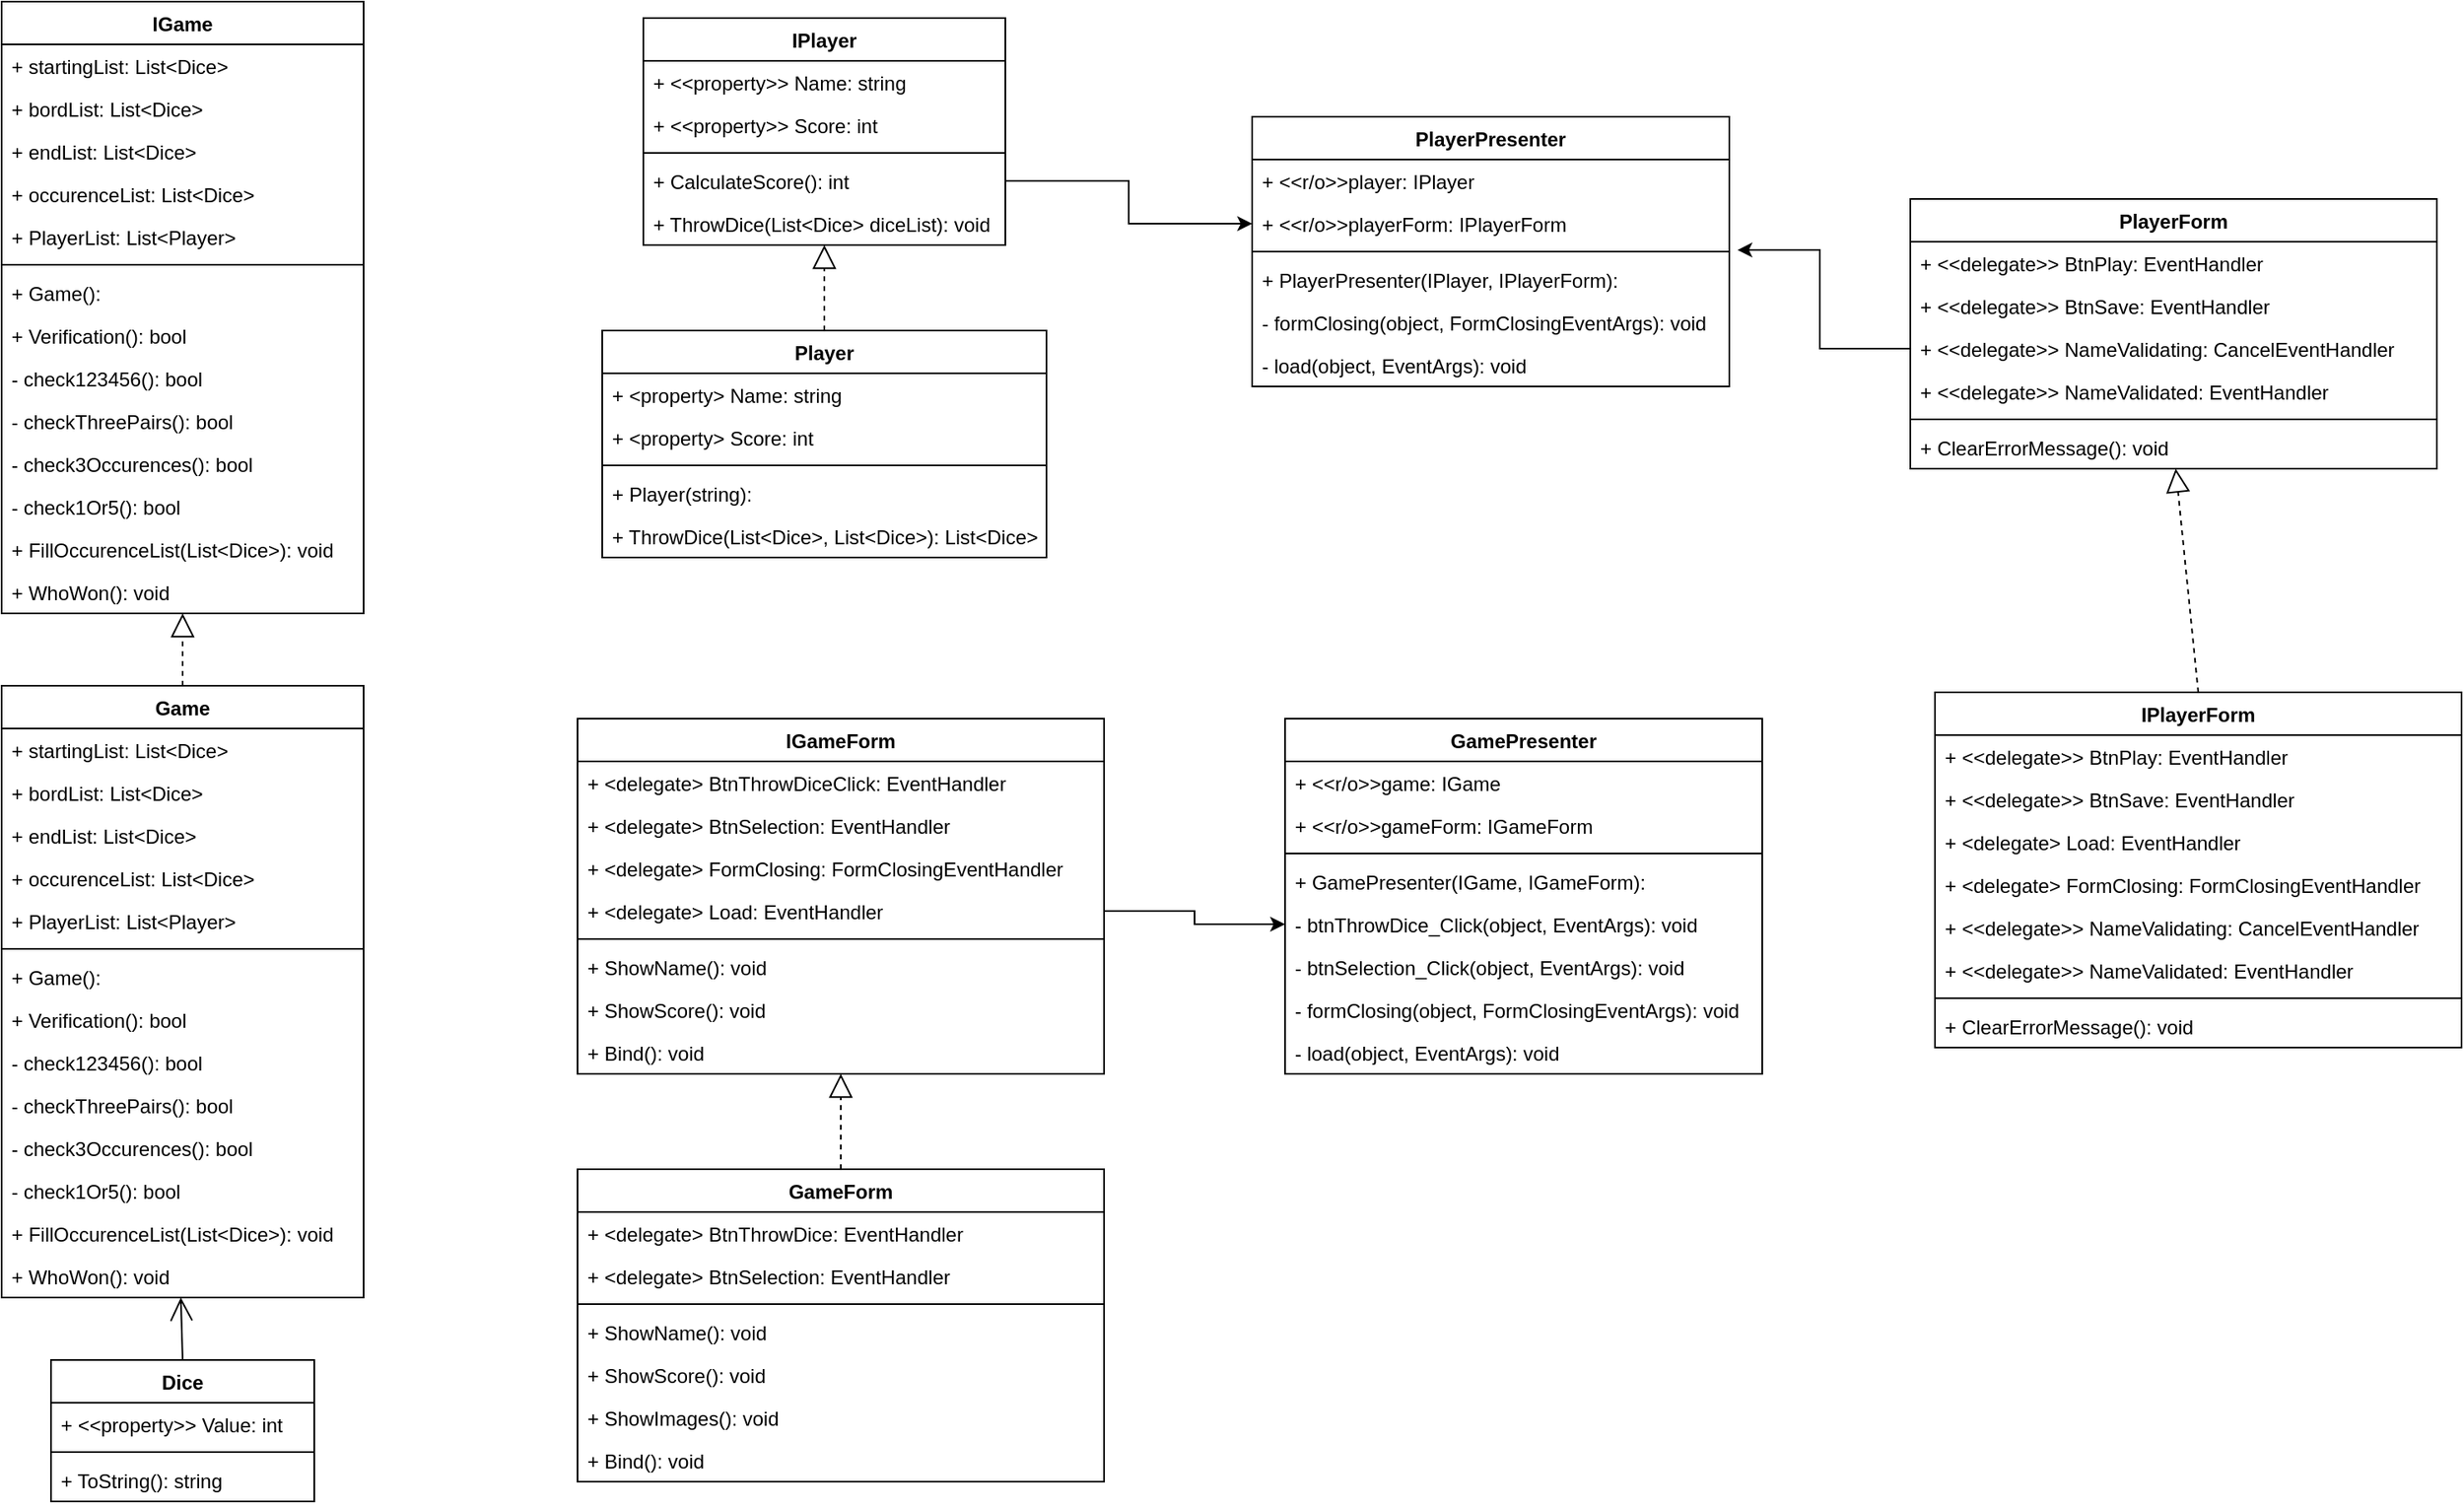 <mxfile version="13.8.8" type="github">
  <diagram id="qQfjfm-oHS9DH0eHqmXs" name="Page-1">
    <mxGraphModel dx="1704" dy="683" grid="1" gridSize="10" guides="1" tooltips="1" connect="1" arrows="1" fold="1" page="1" pageScale="1" pageWidth="850" pageHeight="1100" math="0" shadow="0">
      <root>
        <mxCell id="0" />
        <mxCell id="1" parent="0" />
        <mxCell id="DK98vXySTi38gPI4KngA-1" value="Player" style="swimlane;fontStyle=1;align=center;verticalAlign=top;childLayout=stackLayout;horizontal=1;startSize=26;horizontalStack=0;resizeParent=1;resizeParentMax=0;resizeLast=0;collapsible=1;marginBottom=0;" parent="1" vertex="1">
          <mxGeometry x="-385" y="270" width="270" height="138" as="geometry" />
        </mxCell>
        <mxCell id="MCRDOAd1EBx_gKs5K0gs-5" value="+ &lt;property&gt; Name: string" style="text;strokeColor=none;fillColor=none;align=left;verticalAlign=top;spacingLeft=4;spacingRight=4;overflow=hidden;rotatable=0;points=[[0,0.5],[1,0.5]];portConstraint=eastwest;" parent="DK98vXySTi38gPI4KngA-1" vertex="1">
          <mxGeometry y="26" width="270" height="26" as="geometry" />
        </mxCell>
        <mxCell id="MCRDOAd1EBx_gKs5K0gs-8" value="+ &lt;property&gt; Score: int" style="text;strokeColor=none;fillColor=none;align=left;verticalAlign=top;spacingLeft=4;spacingRight=4;overflow=hidden;rotatable=0;points=[[0,0.5],[1,0.5]];portConstraint=eastwest;" parent="DK98vXySTi38gPI4KngA-1" vertex="1">
          <mxGeometry y="52" width="270" height="26" as="geometry" />
        </mxCell>
        <mxCell id="DK98vXySTi38gPI4KngA-3" value="" style="line;strokeWidth=1;fillColor=none;align=left;verticalAlign=middle;spacingTop=-1;spacingLeft=3;spacingRight=3;rotatable=0;labelPosition=right;points=[];portConstraint=eastwest;" parent="DK98vXySTi38gPI4KngA-1" vertex="1">
          <mxGeometry y="78" width="270" height="8" as="geometry" />
        </mxCell>
        <mxCell id="9WDeXMwAegVQmqadnwLU-5" value="+ Player(string): " style="text;strokeColor=none;fillColor=none;align=left;verticalAlign=top;spacingLeft=4;spacingRight=4;overflow=hidden;rotatable=0;points=[[0,0.5],[1,0.5]];portConstraint=eastwest;" parent="DK98vXySTi38gPI4KngA-1" vertex="1">
          <mxGeometry y="86" width="270" height="26" as="geometry" />
        </mxCell>
        <mxCell id="DK98vXySTi38gPI4KngA-4" value="+ ThrowDice(List&lt;Dice&gt;, List&lt;Dice&gt;): List&lt;Dice&gt;" style="text;strokeColor=none;fillColor=none;align=left;verticalAlign=top;spacingLeft=4;spacingRight=4;overflow=hidden;rotatable=0;points=[[0,0.5],[1,0.5]];portConstraint=eastwest;" parent="DK98vXySTi38gPI4KngA-1" vertex="1">
          <mxGeometry y="112" width="270" height="26" as="geometry" />
        </mxCell>
        <mxCell id="DK98vXySTi38gPI4KngA-5" value="IPlayerForm" style="swimlane;fontStyle=1;align=center;verticalAlign=top;childLayout=stackLayout;horizontal=1;startSize=26;horizontalStack=0;resizeParent=1;resizeParentMax=0;resizeLast=0;collapsible=1;marginBottom=0;" parent="1" vertex="1">
          <mxGeometry x="425" y="490" width="320" height="216" as="geometry" />
        </mxCell>
        <mxCell id="DK98vXySTi38gPI4KngA-6" value="+ &lt;&lt;delegate&gt;&gt; BtnPlay: EventHandler" style="text;strokeColor=none;fillColor=none;align=left;verticalAlign=top;spacingLeft=4;spacingRight=4;overflow=hidden;rotatable=0;points=[[0,0.5],[1,0.5]];portConstraint=eastwest;" parent="DK98vXySTi38gPI4KngA-5" vertex="1">
          <mxGeometry y="26" width="320" height="26" as="geometry" />
        </mxCell>
        <mxCell id="vumnoA_L5X0_fuQReQ3j-7" value="+ &lt;&lt;delegate&gt;&gt; BtnSave: EventHandler" style="text;strokeColor=none;fillColor=none;align=left;verticalAlign=top;spacingLeft=4;spacingRight=4;overflow=hidden;rotatable=0;points=[[0,0.5],[1,0.5]];portConstraint=eastwest;" parent="DK98vXySTi38gPI4KngA-5" vertex="1">
          <mxGeometry y="52" width="320" height="26" as="geometry" />
        </mxCell>
        <mxCell id="vumnoA_L5X0_fuQReQ3j-2" value="+ &lt;delegate&gt; Load: EventHandler" style="text;strokeColor=none;fillColor=none;align=left;verticalAlign=top;spacingLeft=4;spacingRight=4;overflow=hidden;rotatable=0;points=[[0,0.5],[1,0.5]];portConstraint=eastwest;" parent="DK98vXySTi38gPI4KngA-5" vertex="1">
          <mxGeometry y="78" width="320" height="26" as="geometry" />
        </mxCell>
        <mxCell id="vumnoA_L5X0_fuQReQ3j-1" value="+ &lt;delegate&gt; FormClosing: FormClosingEventHandler" style="text;strokeColor=none;fillColor=none;align=left;verticalAlign=top;spacingLeft=4;spacingRight=4;overflow=hidden;rotatable=0;points=[[0,0.5],[1,0.5]];portConstraint=eastwest;" parent="DK98vXySTi38gPI4KngA-5" vertex="1">
          <mxGeometry y="104" width="320" height="26" as="geometry" />
        </mxCell>
        <mxCell id="vumnoA_L5X0_fuQReQ3j-5" value="+ &lt;&lt;delegate&gt;&gt; NameValidating: CancelEventHandler" style="text;strokeColor=none;fillColor=none;align=left;verticalAlign=top;spacingLeft=4;spacingRight=4;overflow=hidden;rotatable=0;points=[[0,0.5],[1,0.5]];portConstraint=eastwest;" parent="DK98vXySTi38gPI4KngA-5" vertex="1">
          <mxGeometry y="130" width="320" height="26" as="geometry" />
        </mxCell>
        <mxCell id="vumnoA_L5X0_fuQReQ3j-6" value="+ &lt;&lt;delegate&gt;&gt; NameValidated: EventHandler" style="text;strokeColor=none;fillColor=none;align=left;verticalAlign=top;spacingLeft=4;spacingRight=4;overflow=hidden;rotatable=0;points=[[0,0.5],[1,0.5]];portConstraint=eastwest;" parent="DK98vXySTi38gPI4KngA-5" vertex="1">
          <mxGeometry y="156" width="320" height="26" as="geometry" />
        </mxCell>
        <mxCell id="DK98vXySTi38gPI4KngA-7" value="" style="line;strokeWidth=1;fillColor=none;align=left;verticalAlign=middle;spacingTop=-1;spacingLeft=3;spacingRight=3;rotatable=0;labelPosition=right;points=[];portConstraint=eastwest;" parent="DK98vXySTi38gPI4KngA-5" vertex="1">
          <mxGeometry y="182" width="320" height="8" as="geometry" />
        </mxCell>
        <mxCell id="vumnoA_L5X0_fuQReQ3j-4" value="+ ClearErrorMessage(): void" style="text;strokeColor=none;fillColor=none;align=left;verticalAlign=top;spacingLeft=4;spacingRight=4;overflow=hidden;rotatable=0;points=[[0,0.5],[1,0.5]];portConstraint=eastwest;" parent="DK98vXySTi38gPI4KngA-5" vertex="1">
          <mxGeometry y="190" width="320" height="26" as="geometry" />
        </mxCell>
        <mxCell id="DK98vXySTi38gPI4KngA-9" value="Dice" style="swimlane;fontStyle=1;align=center;verticalAlign=top;childLayout=stackLayout;horizontal=1;startSize=26;horizontalStack=0;resizeParent=1;resizeParentMax=0;resizeLast=0;collapsible=1;marginBottom=0;" parent="1" vertex="1">
          <mxGeometry x="-720" y="896" width="160" height="86" as="geometry" />
        </mxCell>
        <mxCell id="DK98vXySTi38gPI4KngA-10" value="+ &lt;&lt;property&gt;&gt; Value: int" style="text;strokeColor=none;fillColor=none;align=left;verticalAlign=top;spacingLeft=4;spacingRight=4;overflow=hidden;rotatable=0;points=[[0,0.5],[1,0.5]];portConstraint=eastwest;" parent="DK98vXySTi38gPI4KngA-9" vertex="1">
          <mxGeometry y="26" width="160" height="26" as="geometry" />
        </mxCell>
        <mxCell id="DK98vXySTi38gPI4KngA-11" value="" style="line;strokeWidth=1;fillColor=none;align=left;verticalAlign=middle;spacingTop=-1;spacingLeft=3;spacingRight=3;rotatable=0;labelPosition=right;points=[];portConstraint=eastwest;" parent="DK98vXySTi38gPI4KngA-9" vertex="1">
          <mxGeometry y="52" width="160" height="8" as="geometry" />
        </mxCell>
        <mxCell id="DK98vXySTi38gPI4KngA-12" value="+ ToString(): string" style="text;strokeColor=none;fillColor=none;align=left;verticalAlign=top;spacingLeft=4;spacingRight=4;overflow=hidden;rotatable=0;points=[[0,0.5],[1,0.5]];portConstraint=eastwest;" parent="DK98vXySTi38gPI4KngA-9" vertex="1">
          <mxGeometry y="60" width="160" height="26" as="geometry" />
        </mxCell>
        <mxCell id="DK98vXySTi38gPI4KngA-21" value="IGameForm" style="swimlane;fontStyle=1;align=center;verticalAlign=top;childLayout=stackLayout;horizontal=1;startSize=26;horizontalStack=0;resizeParent=1;resizeParentMax=0;resizeLast=0;collapsible=1;marginBottom=0;" parent="1" vertex="1">
          <mxGeometry x="-400" y="506" width="320" height="216" as="geometry" />
        </mxCell>
        <mxCell id="DK98vXySTi38gPI4KngA-22" value="+ &lt;delegate&gt; BtnThrowDiceClick: EventHandler" style="text;strokeColor=none;fillColor=none;align=left;verticalAlign=top;spacingLeft=4;spacingRight=4;overflow=hidden;rotatable=0;points=[[0,0.5],[1,0.5]];portConstraint=eastwest;" parent="DK98vXySTi38gPI4KngA-21" vertex="1">
          <mxGeometry y="26" width="320" height="26" as="geometry" />
        </mxCell>
        <mxCell id="9WDeXMwAegVQmqadnwLU-35" value="+ &lt;delegate&gt; BtnSelection: EventHandler" style="text;strokeColor=none;fillColor=none;align=left;verticalAlign=top;spacingLeft=4;spacingRight=4;overflow=hidden;rotatable=0;points=[[0,0.5],[1,0.5]];portConstraint=eastwest;" parent="DK98vXySTi38gPI4KngA-21" vertex="1">
          <mxGeometry y="52" width="320" height="26" as="geometry" />
        </mxCell>
        <mxCell id="9WDeXMwAegVQmqadnwLU-33" value="+ &lt;delegate&gt; FormClosing: FormClosingEventHandler" style="text;strokeColor=none;fillColor=none;align=left;verticalAlign=top;spacingLeft=4;spacingRight=4;overflow=hidden;rotatable=0;points=[[0,0.5],[1,0.5]];portConstraint=eastwest;" parent="DK98vXySTi38gPI4KngA-21" vertex="1">
          <mxGeometry y="78" width="320" height="26" as="geometry" />
        </mxCell>
        <mxCell id="9WDeXMwAegVQmqadnwLU-34" value="+ &lt;delegate&gt; Load: EventHandler" style="text;strokeColor=none;fillColor=none;align=left;verticalAlign=top;spacingLeft=4;spacingRight=4;overflow=hidden;rotatable=0;points=[[0,0.5],[1,0.5]];portConstraint=eastwest;" parent="DK98vXySTi38gPI4KngA-21" vertex="1">
          <mxGeometry y="104" width="320" height="26" as="geometry" />
        </mxCell>
        <mxCell id="DK98vXySTi38gPI4KngA-23" value="" style="line;strokeWidth=1;fillColor=none;align=left;verticalAlign=middle;spacingTop=-1;spacingLeft=3;spacingRight=3;rotatable=0;labelPosition=right;points=[];portConstraint=eastwest;" parent="DK98vXySTi38gPI4KngA-21" vertex="1">
          <mxGeometry y="130" width="320" height="8" as="geometry" />
        </mxCell>
        <mxCell id="DK98vXySTi38gPI4KngA-24" value="+ ShowName(): void" style="text;strokeColor=none;fillColor=none;align=left;verticalAlign=top;spacingLeft=4;spacingRight=4;overflow=hidden;rotatable=0;points=[[0,0.5],[1,0.5]];portConstraint=eastwest;" parent="DK98vXySTi38gPI4KngA-21" vertex="1">
          <mxGeometry y="138" width="320" height="26" as="geometry" />
        </mxCell>
        <mxCell id="9WDeXMwAegVQmqadnwLU-36" value="+ ShowScore(): void" style="text;strokeColor=none;fillColor=none;align=left;verticalAlign=top;spacingLeft=4;spacingRight=4;overflow=hidden;rotatable=0;points=[[0,0.5],[1,0.5]];portConstraint=eastwest;" parent="DK98vXySTi38gPI4KngA-21" vertex="1">
          <mxGeometry y="164" width="320" height="26" as="geometry" />
        </mxCell>
        <mxCell id="9WDeXMwAegVQmqadnwLU-57" value="+ Bind(): void" style="text;strokeColor=none;fillColor=none;align=left;verticalAlign=top;spacingLeft=4;spacingRight=4;overflow=hidden;rotatable=0;points=[[0,0.5],[1,0.5]];portConstraint=eastwest;" parent="DK98vXySTi38gPI4KngA-21" vertex="1">
          <mxGeometry y="190" width="320" height="26" as="geometry" />
        </mxCell>
        <mxCell id="vumnoA_L5X0_fuQReQ3j-20" style="edgeStyle=orthogonalEdgeStyle;rounded=0;orthogonalLoop=1;jettySize=auto;html=1;entryX=0;entryY=0.5;entryDx=0;entryDy=0;exitX=1;exitY=0.5;exitDx=0;exitDy=0;" parent="1" source="MCRDOAd1EBx_gKs5K0gs-13" target="9WDeXMwAegVQmqadnwLU-60" edge="1">
          <mxGeometry relative="1" as="geometry">
            <mxPoint x="-60" y="130" as="sourcePoint" />
          </mxGeometry>
        </mxCell>
        <mxCell id="DK98vXySTi38gPI4KngA-33" value="IPlayer" style="swimlane;fontStyle=1;align=center;verticalAlign=top;childLayout=stackLayout;horizontal=1;startSize=26;horizontalStack=0;resizeParent=1;resizeParentMax=0;resizeLast=0;collapsible=1;marginBottom=0;" parent="1" vertex="1">
          <mxGeometry x="-360" y="80" width="220" height="138" as="geometry" />
        </mxCell>
        <mxCell id="MCRDOAd1EBx_gKs5K0gs-9" value="+ &lt;&lt;property&gt;&gt; Name: string" style="text;strokeColor=none;fillColor=none;align=left;verticalAlign=top;spacingLeft=4;spacingRight=4;overflow=hidden;rotatable=0;points=[[0,0.5],[1,0.5]];portConstraint=eastwest;" parent="DK98vXySTi38gPI4KngA-33" vertex="1">
          <mxGeometry y="26" width="220" height="26" as="geometry" />
        </mxCell>
        <mxCell id="MCRDOAd1EBx_gKs5K0gs-10" value="+ &lt;&lt;property&gt;&gt; Score: int" style="text;strokeColor=none;fillColor=none;align=left;verticalAlign=top;spacingLeft=4;spacingRight=4;overflow=hidden;rotatable=0;points=[[0,0.5],[1,0.5]];portConstraint=eastwest;" parent="DK98vXySTi38gPI4KngA-33" vertex="1">
          <mxGeometry y="52" width="220" height="26" as="geometry" />
        </mxCell>
        <mxCell id="MCRDOAd1EBx_gKs5K0gs-11" value="" style="line;strokeWidth=1;fillColor=none;align=left;verticalAlign=middle;spacingTop=-1;spacingLeft=3;spacingRight=3;rotatable=0;labelPosition=right;points=[];portConstraint=eastwest;" parent="DK98vXySTi38gPI4KngA-33" vertex="1">
          <mxGeometry y="78" width="220" height="8" as="geometry" />
        </mxCell>
        <mxCell id="MCRDOAd1EBx_gKs5K0gs-13" value="+ CalculateScore(): int" style="text;strokeColor=none;fillColor=none;align=left;verticalAlign=top;spacingLeft=4;spacingRight=4;overflow=hidden;rotatable=0;points=[[0,0.5],[1,0.5]];portConstraint=eastwest;" parent="DK98vXySTi38gPI4KngA-33" vertex="1">
          <mxGeometry y="86" width="220" height="26" as="geometry" />
        </mxCell>
        <mxCell id="MCRDOAd1EBx_gKs5K0gs-12" value="+ ThrowDice(List&lt;Dice&gt; diceList): void" style="text;strokeColor=none;fillColor=none;align=left;verticalAlign=top;spacingLeft=4;spacingRight=4;overflow=hidden;rotatable=0;points=[[0,0.5],[1,0.5]];portConstraint=eastwest;" parent="DK98vXySTi38gPI4KngA-33" vertex="1">
          <mxGeometry y="112" width="220" height="26" as="geometry" />
        </mxCell>
        <mxCell id="DK98vXySTi38gPI4KngA-38" value="GamePresenter" style="swimlane;fontStyle=1;align=center;verticalAlign=top;childLayout=stackLayout;horizontal=1;startSize=26;horizontalStack=0;resizeParent=1;resizeParentMax=0;resizeLast=0;collapsible=1;marginBottom=0;" parent="1" vertex="1">
          <mxGeometry x="30" y="506" width="290" height="216" as="geometry" />
        </mxCell>
        <mxCell id="DK98vXySTi38gPI4KngA-39" value="+ &lt;&lt;r/o&gt;&gt;game: IGame" style="text;strokeColor=none;fillColor=none;align=left;verticalAlign=top;spacingLeft=4;spacingRight=4;overflow=hidden;rotatable=0;points=[[0,0.5],[1,0.5]];portConstraint=eastwest;" parent="DK98vXySTi38gPI4KngA-38" vertex="1">
          <mxGeometry y="26" width="290" height="26" as="geometry" />
        </mxCell>
        <mxCell id="9WDeXMwAegVQmqadnwLU-51" value="+ &lt;&lt;r/o&gt;&gt;gameForm: IGameForm" style="text;strokeColor=none;fillColor=none;align=left;verticalAlign=top;spacingLeft=4;spacingRight=4;overflow=hidden;rotatable=0;points=[[0,0.5],[1,0.5]];portConstraint=eastwest;" parent="DK98vXySTi38gPI4KngA-38" vertex="1">
          <mxGeometry y="52" width="290" height="26" as="geometry" />
        </mxCell>
        <mxCell id="DK98vXySTi38gPI4KngA-40" value="" style="line;strokeWidth=1;fillColor=none;align=left;verticalAlign=middle;spacingTop=-1;spacingLeft=3;spacingRight=3;rotatable=0;labelPosition=right;points=[];portConstraint=eastwest;" parent="DK98vXySTi38gPI4KngA-38" vertex="1">
          <mxGeometry y="78" width="290" height="8" as="geometry" />
        </mxCell>
        <mxCell id="DK98vXySTi38gPI4KngA-41" value="+ GamePresenter(IGame, IGameForm): " style="text;strokeColor=none;fillColor=none;align=left;verticalAlign=top;spacingLeft=4;spacingRight=4;overflow=hidden;rotatable=0;points=[[0,0.5],[1,0.5]];portConstraint=eastwest;" parent="DK98vXySTi38gPI4KngA-38" vertex="1">
          <mxGeometry y="86" width="290" height="26" as="geometry" />
        </mxCell>
        <mxCell id="9WDeXMwAegVQmqadnwLU-52" value="- btnThrowDice_Click(object, EventArgs): void" style="text;strokeColor=none;fillColor=none;align=left;verticalAlign=top;spacingLeft=4;spacingRight=4;overflow=hidden;rotatable=0;points=[[0,0.5],[1,0.5]];portConstraint=eastwest;" parent="DK98vXySTi38gPI4KngA-38" vertex="1">
          <mxGeometry y="112" width="290" height="26" as="geometry" />
        </mxCell>
        <mxCell id="9WDeXMwAegVQmqadnwLU-53" value="- btnSelection_Click(object, EventArgs): void" style="text;strokeColor=none;fillColor=none;align=left;verticalAlign=top;spacingLeft=4;spacingRight=4;overflow=hidden;rotatable=0;points=[[0,0.5],[1,0.5]];portConstraint=eastwest;" parent="DK98vXySTi38gPI4KngA-38" vertex="1">
          <mxGeometry y="138" width="290" height="26" as="geometry" />
        </mxCell>
        <mxCell id="9WDeXMwAegVQmqadnwLU-54" value="- formClosing(object, FormClosingEventArgs): void" style="text;strokeColor=none;fillColor=none;align=left;verticalAlign=top;spacingLeft=4;spacingRight=4;overflow=hidden;rotatable=0;points=[[0,0.5],[1,0.5]];portConstraint=eastwest;" parent="DK98vXySTi38gPI4KngA-38" vertex="1">
          <mxGeometry y="164" width="290" height="26" as="geometry" />
        </mxCell>
        <mxCell id="9WDeXMwAegVQmqadnwLU-55" value="- load(object, EventArgs): void" style="text;strokeColor=none;fillColor=none;align=left;verticalAlign=top;spacingLeft=4;spacingRight=4;overflow=hidden;rotatable=0;points=[[0,0.5],[1,0.5]];portConstraint=eastwest;" parent="DK98vXySTi38gPI4KngA-38" vertex="1">
          <mxGeometry y="190" width="290" height="26" as="geometry" />
        </mxCell>
        <mxCell id="MCRDOAd1EBx_gKs5K0gs-1" value="Game" style="swimlane;fontStyle=1;align=center;verticalAlign=top;childLayout=stackLayout;horizontal=1;startSize=26;horizontalStack=0;resizeParent=1;resizeParentMax=0;resizeLast=0;collapsible=1;marginBottom=0;" parent="1" vertex="1">
          <mxGeometry x="-750" y="486" width="220" height="372" as="geometry" />
        </mxCell>
        <mxCell id="MCRDOAd1EBx_gKs5K0gs-2" value="+ startingList: List&lt;Dice&gt;" style="text;strokeColor=none;fillColor=none;align=left;verticalAlign=top;spacingLeft=4;spacingRight=4;overflow=hidden;rotatable=0;points=[[0,0.5],[1,0.5]];portConstraint=eastwest;" parent="MCRDOAd1EBx_gKs5K0gs-1" vertex="1">
          <mxGeometry y="26" width="220" height="26" as="geometry" />
        </mxCell>
        <mxCell id="9WDeXMwAegVQmqadnwLU-1" value="+ bordList: List&lt;Dice&gt;" style="text;strokeColor=none;fillColor=none;align=left;verticalAlign=top;spacingLeft=4;spacingRight=4;overflow=hidden;rotatable=0;points=[[0,0.5],[1,0.5]];portConstraint=eastwest;" parent="MCRDOAd1EBx_gKs5K0gs-1" vertex="1">
          <mxGeometry y="52" width="220" height="26" as="geometry" />
        </mxCell>
        <mxCell id="9WDeXMwAegVQmqadnwLU-2" value="+ endList: List&lt;Dice&gt;" style="text;strokeColor=none;fillColor=none;align=left;verticalAlign=top;spacingLeft=4;spacingRight=4;overflow=hidden;rotatable=0;points=[[0,0.5],[1,0.5]];portConstraint=eastwest;" parent="MCRDOAd1EBx_gKs5K0gs-1" vertex="1">
          <mxGeometry y="78" width="220" height="26" as="geometry" />
        </mxCell>
        <mxCell id="9WDeXMwAegVQmqadnwLU-3" value="+ occurenceList: List&lt;Dice&gt;" style="text;strokeColor=none;fillColor=none;align=left;verticalAlign=top;spacingLeft=4;spacingRight=4;overflow=hidden;rotatable=0;points=[[0,0.5],[1,0.5]];portConstraint=eastwest;" parent="MCRDOAd1EBx_gKs5K0gs-1" vertex="1">
          <mxGeometry y="104" width="220" height="26" as="geometry" />
        </mxCell>
        <mxCell id="9WDeXMwAegVQmqadnwLU-12" value="+ PlayerList: List&lt;Player&gt;" style="text;strokeColor=none;fillColor=none;align=left;verticalAlign=top;spacingLeft=4;spacingRight=4;overflow=hidden;rotatable=0;points=[[0,0.5],[1,0.5]];portConstraint=eastwest;" parent="MCRDOAd1EBx_gKs5K0gs-1" vertex="1">
          <mxGeometry y="130" width="220" height="26" as="geometry" />
        </mxCell>
        <mxCell id="MCRDOAd1EBx_gKs5K0gs-3" value="" style="line;strokeWidth=1;fillColor=none;align=left;verticalAlign=middle;spacingTop=-1;spacingLeft=3;spacingRight=3;rotatable=0;labelPosition=right;points=[];portConstraint=eastwest;" parent="MCRDOAd1EBx_gKs5K0gs-1" vertex="1">
          <mxGeometry y="156" width="220" height="8" as="geometry" />
        </mxCell>
        <mxCell id="MCRDOAd1EBx_gKs5K0gs-4" value="+ Game():" style="text;strokeColor=none;fillColor=none;align=left;verticalAlign=top;spacingLeft=4;spacingRight=4;overflow=hidden;rotatable=0;points=[[0,0.5],[1,0.5]];portConstraint=eastwest;" parent="MCRDOAd1EBx_gKs5K0gs-1" vertex="1">
          <mxGeometry y="164" width="220" height="26" as="geometry" />
        </mxCell>
        <mxCell id="9WDeXMwAegVQmqadnwLU-4" value="+ Verification(): bool" style="text;strokeColor=none;fillColor=none;align=left;verticalAlign=top;spacingLeft=4;spacingRight=4;overflow=hidden;rotatable=0;points=[[0,0.5],[1,0.5]];portConstraint=eastwest;" parent="MCRDOAd1EBx_gKs5K0gs-1" vertex="1">
          <mxGeometry y="190" width="220" height="26" as="geometry" />
        </mxCell>
        <mxCell id="9WDeXMwAegVQmqadnwLU-6" value="- check123456(): bool" style="text;strokeColor=none;fillColor=none;align=left;verticalAlign=top;spacingLeft=4;spacingRight=4;overflow=hidden;rotatable=0;points=[[0,0.5],[1,0.5]];portConstraint=eastwest;" parent="MCRDOAd1EBx_gKs5K0gs-1" vertex="1">
          <mxGeometry y="216" width="220" height="26" as="geometry" />
        </mxCell>
        <mxCell id="9WDeXMwAegVQmqadnwLU-7" value="- checkThreePairs(): bool" style="text;strokeColor=none;fillColor=none;align=left;verticalAlign=top;spacingLeft=4;spacingRight=4;overflow=hidden;rotatable=0;points=[[0,0.5],[1,0.5]];portConstraint=eastwest;" parent="MCRDOAd1EBx_gKs5K0gs-1" vertex="1">
          <mxGeometry y="242" width="220" height="26" as="geometry" />
        </mxCell>
        <mxCell id="9WDeXMwAegVQmqadnwLU-8" value="- check3Occurences(): bool" style="text;strokeColor=none;fillColor=none;align=left;verticalAlign=top;spacingLeft=4;spacingRight=4;overflow=hidden;rotatable=0;points=[[0,0.5],[1,0.5]];portConstraint=eastwest;" parent="MCRDOAd1EBx_gKs5K0gs-1" vertex="1">
          <mxGeometry y="268" width="220" height="26" as="geometry" />
        </mxCell>
        <mxCell id="9WDeXMwAegVQmqadnwLU-9" value="- check1Or5(): bool" style="text;strokeColor=none;fillColor=none;align=left;verticalAlign=top;spacingLeft=4;spacingRight=4;overflow=hidden;rotatable=0;points=[[0,0.5],[1,0.5]];portConstraint=eastwest;" parent="MCRDOAd1EBx_gKs5K0gs-1" vertex="1">
          <mxGeometry y="294" width="220" height="26" as="geometry" />
        </mxCell>
        <mxCell id="9WDeXMwAegVQmqadnwLU-10" value="+ FillOccurenceList(List&lt;Dice&gt;): void" style="text;strokeColor=none;fillColor=none;align=left;verticalAlign=top;spacingLeft=4;spacingRight=4;overflow=hidden;rotatable=0;points=[[0,0.5],[1,0.5]];portConstraint=eastwest;" parent="MCRDOAd1EBx_gKs5K0gs-1" vertex="1">
          <mxGeometry y="320" width="220" height="26" as="geometry" />
        </mxCell>
        <mxCell id="9WDeXMwAegVQmqadnwLU-11" value="+ WhoWon(): void" style="text;strokeColor=none;fillColor=none;align=left;verticalAlign=top;spacingLeft=4;spacingRight=4;overflow=hidden;rotatable=0;points=[[0,0.5],[1,0.5]];portConstraint=eastwest;" parent="MCRDOAd1EBx_gKs5K0gs-1" vertex="1">
          <mxGeometry y="346" width="220" height="26" as="geometry" />
        </mxCell>
        <mxCell id="MCRDOAd1EBx_gKs5K0gs-15" value="" style="endArrow=block;dashed=1;endFill=0;endSize=12;html=1;exitX=0.5;exitY=0;exitDx=0;exitDy=0;" parent="1" source="DK98vXySTi38gPI4KngA-1" target="MCRDOAd1EBx_gKs5K0gs-12" edge="1">
          <mxGeometry width="160" relative="1" as="geometry">
            <mxPoint x="-200" y="400" as="sourcePoint" />
            <mxPoint x="-250" y="220" as="targetPoint" />
          </mxGeometry>
        </mxCell>
        <mxCell id="9WDeXMwAegVQmqadnwLU-16" value="" style="endArrow=open;endFill=1;endSize=12;html=1;exitX=0.5;exitY=0;exitDx=0;exitDy=0;entryX=0.495;entryY=1;entryDx=0;entryDy=0;entryPerimeter=0;" parent="1" source="DK98vXySTi38gPI4KngA-9" target="9WDeXMwAegVQmqadnwLU-11" edge="1">
          <mxGeometry width="160" relative="1" as="geometry">
            <mxPoint x="-580" y="896" as="sourcePoint" />
            <mxPoint x="-420" y="896" as="targetPoint" />
          </mxGeometry>
        </mxCell>
        <mxCell id="9WDeXMwAegVQmqadnwLU-17" value="IGame" style="swimlane;fontStyle=1;align=center;verticalAlign=top;childLayout=stackLayout;horizontal=1;startSize=26;horizontalStack=0;resizeParent=1;resizeParentMax=0;resizeLast=0;collapsible=1;marginBottom=0;" parent="1" vertex="1">
          <mxGeometry x="-750" y="70" width="220" height="372" as="geometry" />
        </mxCell>
        <mxCell id="9WDeXMwAegVQmqadnwLU-18" value="+ startingList: List&lt;Dice&gt;" style="text;strokeColor=none;fillColor=none;align=left;verticalAlign=top;spacingLeft=4;spacingRight=4;overflow=hidden;rotatable=0;points=[[0,0.5],[1,0.5]];portConstraint=eastwest;" parent="9WDeXMwAegVQmqadnwLU-17" vertex="1">
          <mxGeometry y="26" width="220" height="26" as="geometry" />
        </mxCell>
        <mxCell id="9WDeXMwAegVQmqadnwLU-19" value="+ bordList: List&lt;Dice&gt;" style="text;strokeColor=none;fillColor=none;align=left;verticalAlign=top;spacingLeft=4;spacingRight=4;overflow=hidden;rotatable=0;points=[[0,0.5],[1,0.5]];portConstraint=eastwest;" parent="9WDeXMwAegVQmqadnwLU-17" vertex="1">
          <mxGeometry y="52" width="220" height="26" as="geometry" />
        </mxCell>
        <mxCell id="9WDeXMwAegVQmqadnwLU-20" value="+ endList: List&lt;Dice&gt;" style="text;strokeColor=none;fillColor=none;align=left;verticalAlign=top;spacingLeft=4;spacingRight=4;overflow=hidden;rotatable=0;points=[[0,0.5],[1,0.5]];portConstraint=eastwest;" parent="9WDeXMwAegVQmqadnwLU-17" vertex="1">
          <mxGeometry y="78" width="220" height="26" as="geometry" />
        </mxCell>
        <mxCell id="9WDeXMwAegVQmqadnwLU-21" value="+ occurenceList: List&lt;Dice&gt;" style="text;strokeColor=none;fillColor=none;align=left;verticalAlign=top;spacingLeft=4;spacingRight=4;overflow=hidden;rotatable=0;points=[[0,0.5],[1,0.5]];portConstraint=eastwest;" parent="9WDeXMwAegVQmqadnwLU-17" vertex="1">
          <mxGeometry y="104" width="220" height="26" as="geometry" />
        </mxCell>
        <mxCell id="9WDeXMwAegVQmqadnwLU-22" value="+ PlayerList: List&lt;Player&gt;" style="text;strokeColor=none;fillColor=none;align=left;verticalAlign=top;spacingLeft=4;spacingRight=4;overflow=hidden;rotatable=0;points=[[0,0.5],[1,0.5]];portConstraint=eastwest;" parent="9WDeXMwAegVQmqadnwLU-17" vertex="1">
          <mxGeometry y="130" width="220" height="26" as="geometry" />
        </mxCell>
        <mxCell id="9WDeXMwAegVQmqadnwLU-23" value="" style="line;strokeWidth=1;fillColor=none;align=left;verticalAlign=middle;spacingTop=-1;spacingLeft=3;spacingRight=3;rotatable=0;labelPosition=right;points=[];portConstraint=eastwest;" parent="9WDeXMwAegVQmqadnwLU-17" vertex="1">
          <mxGeometry y="156" width="220" height="8" as="geometry" />
        </mxCell>
        <mxCell id="9WDeXMwAegVQmqadnwLU-24" value="+ Game():" style="text;strokeColor=none;fillColor=none;align=left;verticalAlign=top;spacingLeft=4;spacingRight=4;overflow=hidden;rotatable=0;points=[[0,0.5],[1,0.5]];portConstraint=eastwest;" parent="9WDeXMwAegVQmqadnwLU-17" vertex="1">
          <mxGeometry y="164" width="220" height="26" as="geometry" />
        </mxCell>
        <mxCell id="9WDeXMwAegVQmqadnwLU-25" value="+ Verification(): bool" style="text;strokeColor=none;fillColor=none;align=left;verticalAlign=top;spacingLeft=4;spacingRight=4;overflow=hidden;rotatable=0;points=[[0,0.5],[1,0.5]];portConstraint=eastwest;" parent="9WDeXMwAegVQmqadnwLU-17" vertex="1">
          <mxGeometry y="190" width="220" height="26" as="geometry" />
        </mxCell>
        <mxCell id="9WDeXMwAegVQmqadnwLU-26" value="- check123456(): bool" style="text;strokeColor=none;fillColor=none;align=left;verticalAlign=top;spacingLeft=4;spacingRight=4;overflow=hidden;rotatable=0;points=[[0,0.5],[1,0.5]];portConstraint=eastwest;" parent="9WDeXMwAegVQmqadnwLU-17" vertex="1">
          <mxGeometry y="216" width="220" height="26" as="geometry" />
        </mxCell>
        <mxCell id="9WDeXMwAegVQmqadnwLU-27" value="- checkThreePairs(): bool" style="text;strokeColor=none;fillColor=none;align=left;verticalAlign=top;spacingLeft=4;spacingRight=4;overflow=hidden;rotatable=0;points=[[0,0.5],[1,0.5]];portConstraint=eastwest;" parent="9WDeXMwAegVQmqadnwLU-17" vertex="1">
          <mxGeometry y="242" width="220" height="26" as="geometry" />
        </mxCell>
        <mxCell id="9WDeXMwAegVQmqadnwLU-28" value="- check3Occurences(): bool" style="text;strokeColor=none;fillColor=none;align=left;verticalAlign=top;spacingLeft=4;spacingRight=4;overflow=hidden;rotatable=0;points=[[0,0.5],[1,0.5]];portConstraint=eastwest;" parent="9WDeXMwAegVQmqadnwLU-17" vertex="1">
          <mxGeometry y="268" width="220" height="26" as="geometry" />
        </mxCell>
        <mxCell id="9WDeXMwAegVQmqadnwLU-29" value="- check1Or5(): bool" style="text;strokeColor=none;fillColor=none;align=left;verticalAlign=top;spacingLeft=4;spacingRight=4;overflow=hidden;rotatable=0;points=[[0,0.5],[1,0.5]];portConstraint=eastwest;" parent="9WDeXMwAegVQmqadnwLU-17" vertex="1">
          <mxGeometry y="294" width="220" height="26" as="geometry" />
        </mxCell>
        <mxCell id="9WDeXMwAegVQmqadnwLU-30" value="+ FillOccurenceList(List&lt;Dice&gt;): void" style="text;strokeColor=none;fillColor=none;align=left;verticalAlign=top;spacingLeft=4;spacingRight=4;overflow=hidden;rotatable=0;points=[[0,0.5],[1,0.5]];portConstraint=eastwest;" parent="9WDeXMwAegVQmqadnwLU-17" vertex="1">
          <mxGeometry y="320" width="220" height="26" as="geometry" />
        </mxCell>
        <mxCell id="9WDeXMwAegVQmqadnwLU-31" value="+ WhoWon(): void" style="text;strokeColor=none;fillColor=none;align=left;verticalAlign=top;spacingLeft=4;spacingRight=4;overflow=hidden;rotatable=0;points=[[0,0.5],[1,0.5]];portConstraint=eastwest;" parent="9WDeXMwAegVQmqadnwLU-17" vertex="1">
          <mxGeometry y="346" width="220" height="26" as="geometry" />
        </mxCell>
        <mxCell id="9WDeXMwAegVQmqadnwLU-32" value="" style="endArrow=block;dashed=1;endFill=0;endSize=12;html=1;exitX=0.5;exitY=0;exitDx=0;exitDy=0;" parent="1" source="MCRDOAd1EBx_gKs5K0gs-1" target="9WDeXMwAegVQmqadnwLU-31" edge="1">
          <mxGeometry width="160" relative="1" as="geometry">
            <mxPoint x="-190" y="894" as="sourcePoint" />
            <mxPoint x="-30" y="894" as="targetPoint" />
          </mxGeometry>
        </mxCell>
        <mxCell id="9WDeXMwAegVQmqadnwLU-37" value="GameForm" style="swimlane;fontStyle=1;align=center;verticalAlign=top;childLayout=stackLayout;horizontal=1;startSize=26;horizontalStack=0;resizeParent=1;resizeParentMax=0;resizeLast=0;collapsible=1;marginBottom=0;" parent="1" vertex="1">
          <mxGeometry x="-400" y="780" width="320" height="190" as="geometry" />
        </mxCell>
        <mxCell id="9WDeXMwAegVQmqadnwLU-38" value="+ &lt;delegate&gt; BtnThrowDice: EventHandler" style="text;strokeColor=none;fillColor=none;align=left;verticalAlign=top;spacingLeft=4;spacingRight=4;overflow=hidden;rotatable=0;points=[[0,0.5],[1,0.5]];portConstraint=eastwest;" parent="9WDeXMwAegVQmqadnwLU-37" vertex="1">
          <mxGeometry y="26" width="320" height="26" as="geometry" />
        </mxCell>
        <mxCell id="9WDeXMwAegVQmqadnwLU-39" value="+ &lt;delegate&gt; BtnSelection: EventHandler" style="text;strokeColor=none;fillColor=none;align=left;verticalAlign=top;spacingLeft=4;spacingRight=4;overflow=hidden;rotatable=0;points=[[0,0.5],[1,0.5]];portConstraint=eastwest;" parent="9WDeXMwAegVQmqadnwLU-37" vertex="1">
          <mxGeometry y="52" width="320" height="26" as="geometry" />
        </mxCell>
        <mxCell id="9WDeXMwAegVQmqadnwLU-42" value="" style="line;strokeWidth=1;fillColor=none;align=left;verticalAlign=middle;spacingTop=-1;spacingLeft=3;spacingRight=3;rotatable=0;labelPosition=right;points=[];portConstraint=eastwest;" parent="9WDeXMwAegVQmqadnwLU-37" vertex="1">
          <mxGeometry y="78" width="320" height="8" as="geometry" />
        </mxCell>
        <mxCell id="9WDeXMwAegVQmqadnwLU-43" value="+ ShowName(): void" style="text;strokeColor=none;fillColor=none;align=left;verticalAlign=top;spacingLeft=4;spacingRight=4;overflow=hidden;rotatable=0;points=[[0,0.5],[1,0.5]];portConstraint=eastwest;" parent="9WDeXMwAegVQmqadnwLU-37" vertex="1">
          <mxGeometry y="86" width="320" height="26" as="geometry" />
        </mxCell>
        <mxCell id="9WDeXMwAegVQmqadnwLU-44" value="+ ShowScore(): void" style="text;strokeColor=none;fillColor=none;align=left;verticalAlign=top;spacingLeft=4;spacingRight=4;overflow=hidden;rotatable=0;points=[[0,0.5],[1,0.5]];portConstraint=eastwest;" parent="9WDeXMwAegVQmqadnwLU-37" vertex="1">
          <mxGeometry y="112" width="320" height="26" as="geometry" />
        </mxCell>
        <mxCell id="9WDeXMwAegVQmqadnwLU-45" value="+ ShowImages(): void" style="text;strokeColor=none;fillColor=none;align=left;verticalAlign=top;spacingLeft=4;spacingRight=4;overflow=hidden;rotatable=0;points=[[0,0.5],[1,0.5]];portConstraint=eastwest;" parent="9WDeXMwAegVQmqadnwLU-37" vertex="1">
          <mxGeometry y="138" width="320" height="26" as="geometry" />
        </mxCell>
        <mxCell id="9WDeXMwAegVQmqadnwLU-56" value="+ Bind(): void" style="text;strokeColor=none;fillColor=none;align=left;verticalAlign=top;spacingLeft=4;spacingRight=4;overflow=hidden;rotatable=0;points=[[0,0.5],[1,0.5]];portConstraint=eastwest;" parent="9WDeXMwAegVQmqadnwLU-37" vertex="1">
          <mxGeometry y="164" width="320" height="26" as="geometry" />
        </mxCell>
        <mxCell id="9WDeXMwAegVQmqadnwLU-46" value="" style="endArrow=block;dashed=1;endFill=0;endSize=12;html=1;exitX=0.5;exitY=0;exitDx=0;exitDy=0;" parent="1" source="9WDeXMwAegVQmqadnwLU-37" target="DK98vXySTi38gPI4KngA-21" edge="1">
          <mxGeometry width="160" relative="1" as="geometry">
            <mxPoint x="-620" y="728" as="sourcePoint" />
            <mxPoint x="-180" y="750" as="targetPoint" />
          </mxGeometry>
        </mxCell>
        <mxCell id="9WDeXMwAegVQmqadnwLU-58" value="PlayerPresenter" style="swimlane;fontStyle=1;align=center;verticalAlign=top;childLayout=stackLayout;horizontal=1;startSize=26;horizontalStack=0;resizeParent=1;resizeParentMax=0;resizeLast=0;collapsible=1;marginBottom=0;" parent="1" vertex="1">
          <mxGeometry x="10" y="140" width="290" height="164" as="geometry" />
        </mxCell>
        <mxCell id="9WDeXMwAegVQmqadnwLU-59" value="+ &lt;&lt;r/o&gt;&gt;player: IPlayer" style="text;strokeColor=none;fillColor=none;align=left;verticalAlign=top;spacingLeft=4;spacingRight=4;overflow=hidden;rotatable=0;points=[[0,0.5],[1,0.5]];portConstraint=eastwest;" parent="9WDeXMwAegVQmqadnwLU-58" vertex="1">
          <mxGeometry y="26" width="290" height="26" as="geometry" />
        </mxCell>
        <mxCell id="9WDeXMwAegVQmqadnwLU-60" value="+ &lt;&lt;r/o&gt;&gt;playerForm: IPlayerForm" style="text;strokeColor=none;fillColor=none;align=left;verticalAlign=top;spacingLeft=4;spacingRight=4;overflow=hidden;rotatable=0;points=[[0,0.5],[1,0.5]];portConstraint=eastwest;" parent="9WDeXMwAegVQmqadnwLU-58" vertex="1">
          <mxGeometry y="52" width="290" height="26" as="geometry" />
        </mxCell>
        <mxCell id="9WDeXMwAegVQmqadnwLU-61" value="" style="line;strokeWidth=1;fillColor=none;align=left;verticalAlign=middle;spacingTop=-1;spacingLeft=3;spacingRight=3;rotatable=0;labelPosition=right;points=[];portConstraint=eastwest;" parent="9WDeXMwAegVQmqadnwLU-58" vertex="1">
          <mxGeometry y="78" width="290" height="8" as="geometry" />
        </mxCell>
        <mxCell id="9WDeXMwAegVQmqadnwLU-62" value="+ PlayerPresenter(IPlayer, IPlayerForm): " style="text;strokeColor=none;fillColor=none;align=left;verticalAlign=top;spacingLeft=4;spacingRight=4;overflow=hidden;rotatable=0;points=[[0,0.5],[1,0.5]];portConstraint=eastwest;" parent="9WDeXMwAegVQmqadnwLU-58" vertex="1">
          <mxGeometry y="86" width="290" height="26" as="geometry" />
        </mxCell>
        <mxCell id="9WDeXMwAegVQmqadnwLU-65" value="- formClosing(object, FormClosingEventArgs): void" style="text;strokeColor=none;fillColor=none;align=left;verticalAlign=top;spacingLeft=4;spacingRight=4;overflow=hidden;rotatable=0;points=[[0,0.5],[1,0.5]];portConstraint=eastwest;" parent="9WDeXMwAegVQmqadnwLU-58" vertex="1">
          <mxGeometry y="112" width="290" height="26" as="geometry" />
        </mxCell>
        <mxCell id="9WDeXMwAegVQmqadnwLU-66" value="- load(object, EventArgs): void" style="text;strokeColor=none;fillColor=none;align=left;verticalAlign=top;spacingLeft=4;spacingRight=4;overflow=hidden;rotatable=0;points=[[0,0.5],[1,0.5]];portConstraint=eastwest;" parent="9WDeXMwAegVQmqadnwLU-58" vertex="1">
          <mxGeometry y="138" width="290" height="26" as="geometry" />
        </mxCell>
        <mxCell id="vumnoA_L5X0_fuQReQ3j-8" value="PlayerForm" style="swimlane;fontStyle=1;align=center;verticalAlign=top;childLayout=stackLayout;horizontal=1;startSize=26;horizontalStack=0;resizeParent=1;resizeParentMax=0;resizeLast=0;collapsible=1;marginBottom=0;" parent="1" vertex="1">
          <mxGeometry x="410" y="190" width="320" height="164" as="geometry" />
        </mxCell>
        <mxCell id="vumnoA_L5X0_fuQReQ3j-9" value="+ &lt;&lt;delegate&gt;&gt; BtnPlay: EventHandler" style="text;strokeColor=none;fillColor=none;align=left;verticalAlign=top;spacingLeft=4;spacingRight=4;overflow=hidden;rotatable=0;points=[[0,0.5],[1,0.5]];portConstraint=eastwest;" parent="vumnoA_L5X0_fuQReQ3j-8" vertex="1">
          <mxGeometry y="26" width="320" height="26" as="geometry" />
        </mxCell>
        <mxCell id="vumnoA_L5X0_fuQReQ3j-10" value="+ &lt;&lt;delegate&gt;&gt; BtnSave: EventHandler" style="text;strokeColor=none;fillColor=none;align=left;verticalAlign=top;spacingLeft=4;spacingRight=4;overflow=hidden;rotatable=0;points=[[0,0.5],[1,0.5]];portConstraint=eastwest;" parent="vumnoA_L5X0_fuQReQ3j-8" vertex="1">
          <mxGeometry y="52" width="320" height="26" as="geometry" />
        </mxCell>
        <mxCell id="vumnoA_L5X0_fuQReQ3j-13" value="+ &lt;&lt;delegate&gt;&gt; NameValidating: CancelEventHandler" style="text;strokeColor=none;fillColor=none;align=left;verticalAlign=top;spacingLeft=4;spacingRight=4;overflow=hidden;rotatable=0;points=[[0,0.5],[1,0.5]];portConstraint=eastwest;" parent="vumnoA_L5X0_fuQReQ3j-8" vertex="1">
          <mxGeometry y="78" width="320" height="26" as="geometry" />
        </mxCell>
        <mxCell id="vumnoA_L5X0_fuQReQ3j-14" value="+ &lt;&lt;delegate&gt;&gt; NameValidated: EventHandler" style="text;strokeColor=none;fillColor=none;align=left;verticalAlign=top;spacingLeft=4;spacingRight=4;overflow=hidden;rotatable=0;points=[[0,0.5],[1,0.5]];portConstraint=eastwest;" parent="vumnoA_L5X0_fuQReQ3j-8" vertex="1">
          <mxGeometry y="104" width="320" height="26" as="geometry" />
        </mxCell>
        <mxCell id="vumnoA_L5X0_fuQReQ3j-15" value="" style="line;strokeWidth=1;fillColor=none;align=left;verticalAlign=middle;spacingTop=-1;spacingLeft=3;spacingRight=3;rotatable=0;labelPosition=right;points=[];portConstraint=eastwest;" parent="vumnoA_L5X0_fuQReQ3j-8" vertex="1">
          <mxGeometry y="130" width="320" height="8" as="geometry" />
        </mxCell>
        <mxCell id="vumnoA_L5X0_fuQReQ3j-16" value="+ ClearErrorMessage(): void" style="text;strokeColor=none;fillColor=none;align=left;verticalAlign=top;spacingLeft=4;spacingRight=4;overflow=hidden;rotatable=0;points=[[0,0.5],[1,0.5]];portConstraint=eastwest;" parent="vumnoA_L5X0_fuQReQ3j-8" vertex="1">
          <mxGeometry y="138" width="320" height="26" as="geometry" />
        </mxCell>
        <mxCell id="vumnoA_L5X0_fuQReQ3j-19" value="" style="endArrow=block;dashed=1;endFill=0;endSize=12;html=1;exitX=0.5;exitY=0;exitDx=0;exitDy=0;" parent="1" source="DK98vXySTi38gPI4KngA-5" target="vumnoA_L5X0_fuQReQ3j-16" edge="1">
          <mxGeometry width="160" relative="1" as="geometry">
            <mxPoint x="460" y="630" as="sourcePoint" />
            <mxPoint x="620" y="630" as="targetPoint" />
          </mxGeometry>
        </mxCell>
        <mxCell id="vumnoA_L5X0_fuQReQ3j-23" style="edgeStyle=orthogonalEdgeStyle;rounded=0;orthogonalLoop=1;jettySize=auto;html=1;exitX=0;exitY=0.5;exitDx=0;exitDy=0;entryX=1.017;entryY=-0.192;entryDx=0;entryDy=0;entryPerimeter=0;" parent="1" source="vumnoA_L5X0_fuQReQ3j-13" target="9WDeXMwAegVQmqadnwLU-62" edge="1">
          <mxGeometry relative="1" as="geometry" />
        </mxCell>
        <mxCell id="vumnoA_L5X0_fuQReQ3j-24" style="edgeStyle=orthogonalEdgeStyle;rounded=0;orthogonalLoop=1;jettySize=auto;html=1;exitX=1;exitY=0.5;exitDx=0;exitDy=0;entryX=0;entryY=0.5;entryDx=0;entryDy=0;" parent="1" source="9WDeXMwAegVQmqadnwLU-34" target="9WDeXMwAegVQmqadnwLU-52" edge="1">
          <mxGeometry relative="1" as="geometry" />
        </mxCell>
      </root>
    </mxGraphModel>
  </diagram>
</mxfile>
